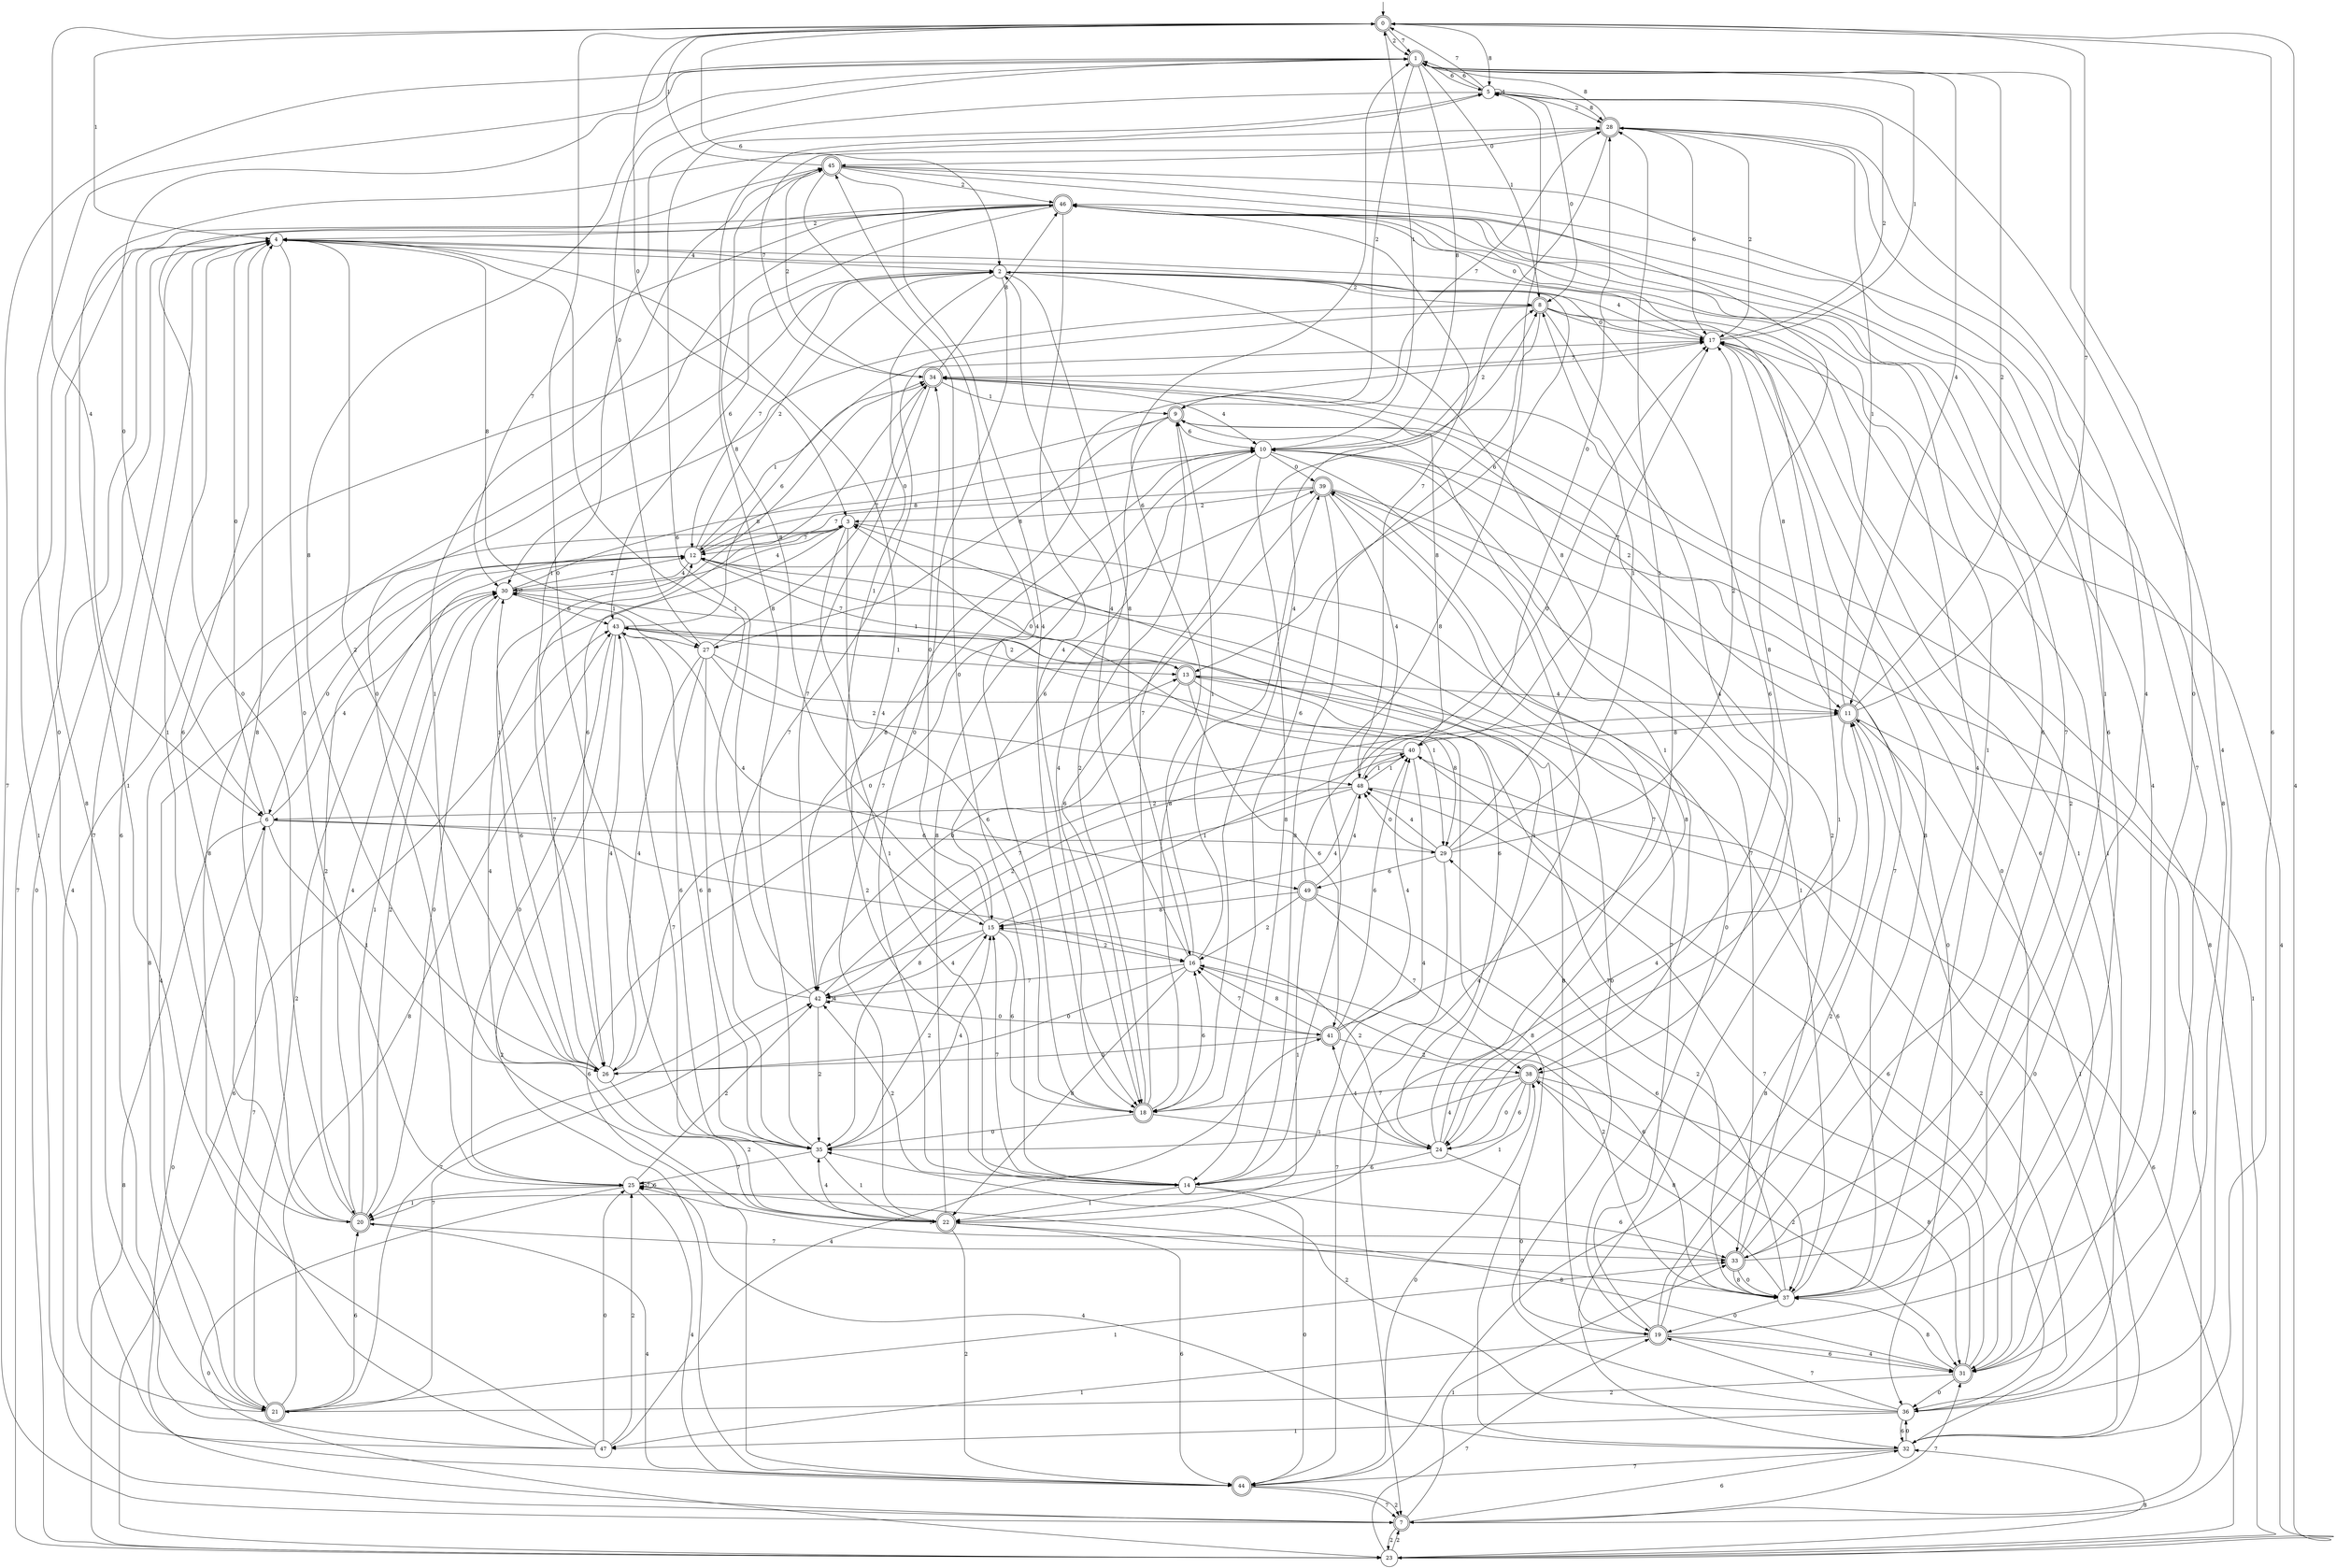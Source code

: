 digraph g {

	s0 [shape="doublecircle" label="0"];
	s1 [shape="doublecircle" label="1"];
	s2 [shape="circle" label="2"];
	s3 [shape="circle" label="3"];
	s4 [shape="circle" label="4"];
	s5 [shape="circle" label="5"];
	s6 [shape="circle" label="6"];
	s7 [shape="doublecircle" label="7"];
	s8 [shape="doublecircle" label="8"];
	s9 [shape="doublecircle" label="9"];
	s10 [shape="circle" label="10"];
	s11 [shape="doublecircle" label="11"];
	s12 [shape="circle" label="12"];
	s13 [shape="doublecircle" label="13"];
	s14 [shape="circle" label="14"];
	s15 [shape="circle" label="15"];
	s16 [shape="circle" label="16"];
	s17 [shape="circle" label="17"];
	s18 [shape="doublecircle" label="18"];
	s19 [shape="doublecircle" label="19"];
	s20 [shape="doublecircle" label="20"];
	s21 [shape="doublecircle" label="21"];
	s22 [shape="doublecircle" label="22"];
	s23 [shape="circle" label="23"];
	s24 [shape="circle" label="24"];
	s25 [shape="circle" label="25"];
	s26 [shape="circle" label="26"];
	s27 [shape="circle" label="27"];
	s28 [shape="doublecircle" label="28"];
	s29 [shape="circle" label="29"];
	s30 [shape="circle" label="30"];
	s31 [shape="doublecircle" label="31"];
	s32 [shape="circle" label="32"];
	s33 [shape="doublecircle" label="33"];
	s34 [shape="doublecircle" label="34"];
	s35 [shape="circle" label="35"];
	s36 [shape="circle" label="36"];
	s37 [shape="circle" label="37"];
	s38 [shape="doublecircle" label="38"];
	s39 [shape="doublecircle" label="39"];
	s40 [shape="circle" label="40"];
	s41 [shape="doublecircle" label="41"];
	s42 [shape="circle" label="42"];
	s43 [shape="circle" label="43"];
	s44 [shape="doublecircle" label="44"];
	s45 [shape="doublecircle" label="45"];
	s46 [shape="doublecircle" label="46"];
	s47 [shape="circle" label="47"];
	s48 [shape="circle" label="48"];
	s49 [shape="doublecircle" label="49"];
	s0 -> s1 [label="7"];
	s0 -> s2 [label="6"];
	s0 -> s3 [label="0"];
	s0 -> s4 [label="1"];
	s0 -> s1 [label="2"];
	s0 -> s5 [label="8"];
	s0 -> s6 [label="4"];
	s1 -> s7 [label="7"];
	s1 -> s5 [label="6"];
	s1 -> s6 [label="0"];
	s1 -> s8 [label="1"];
	s1 -> s9 [label="2"];
	s1 -> s10 [label="8"];
	s1 -> s11 [label="4"];
	s2 -> s12 [label="7"];
	s2 -> s13 [label="6"];
	s2 -> s14 [label="0"];
	s2 -> s15 [label="1"];
	s2 -> s8 [label="2"];
	s2 -> s16 [label="8"];
	s2 -> s17 [label="4"];
	s3 -> s12 [label="7"];
	s3 -> s18 [label="6"];
	s3 -> s19 [label="0"];
	s3 -> s14 [label="1"];
	s3 -> s20 [label="2"];
	s3 -> s21 [label="8"];
	s3 -> s22 [label="4"];
	s4 -> s23 [label="7"];
	s4 -> s24 [label="6"];
	s4 -> s25 [label="0"];
	s4 -> s20 [label="1"];
	s4 -> s26 [label="2"];
	s4 -> s27 [label="8"];
	s4 -> s2 [label="4"];
	s5 -> s0 [label="7"];
	s5 -> s1 [label="6"];
	s5 -> s8 [label="0"];
	s5 -> s26 [label="1"];
	s5 -> s28 [label="2"];
	s5 -> s28 [label="8"];
	s5 -> s5 [label="4"];
	s6 -> s21 [label="7"];
	s6 -> s29 [label="6"];
	s6 -> s4 [label="0"];
	s6 -> s26 [label="1"];
	s6 -> s16 [label="2"];
	s6 -> s23 [label="8"];
	s6 -> s30 [label="4"];
	s7 -> s31 [label="7"];
	s7 -> s32 [label="6"];
	s7 -> s6 [label="0"];
	s7 -> s33 [label="1"];
	s7 -> s23 [label="2"];
	s7 -> s34 [label="8"];
	s7 -> s2 [label="4"];
	s8 -> s35 [label="7"];
	s8 -> s18 [label="6"];
	s8 -> s17 [label="0"];
	s8 -> s36 [label="1"];
	s8 -> s37 [label="2"];
	s8 -> s30 [label="8"];
	s8 -> s38 [label="4"];
	s9 -> s28 [label="7"];
	s9 -> s10 [label="6"];
	s9 -> s12 [label="0"];
	s9 -> s38 [label="1"];
	s9 -> s11 [label="2"];
	s9 -> s27 [label="8"];
	s9 -> s18 [label="4"];
	s10 -> s33 [label="7"];
	s10 -> s15 [label="6"];
	s10 -> s39 [label="0"];
	s10 -> s0 [label="1"];
	s10 -> s8 [label="2"];
	s10 -> s14 [label="8"];
	s10 -> s7 [label="4"];
	s11 -> s0 [label="7"];
	s11 -> s7 [label="6"];
	s11 -> s32 [label="0"];
	s11 -> s28 [label="1"];
	s11 -> s1 [label="2"];
	s11 -> s40 [label="8"];
	s11 -> s22 [label="4"];
	s12 -> s13 [label="7"];
	s12 -> s24 [label="6"];
	s12 -> s6 [label="0"];
	s12 -> s34 [label="1"];
	s12 -> s2 [label="2"];
	s12 -> s10 [label="8"];
	s12 -> s30 [label="4"];
	s13 -> s37 [label="7"];
	s13 -> s41 [label="6"];
	s13 -> s42 [label="0"];
	s13 -> s30 [label="1"];
	s13 -> s43 [label="2"];
	s13 -> s29 [label="8"];
	s13 -> s11 [label="4"];
	s14 -> s15 [label="7"];
	s14 -> s33 [label="6"];
	s14 -> s44 [label="0"];
	s14 -> s22 [label="1"];
	s14 -> s42 [label="2"];
	s14 -> s5 [label="8"];
	s14 -> s4 [label="4"];
	s15 -> s21 [label="7"];
	s15 -> s18 [label="6"];
	s15 -> s34 [label="0"];
	s15 -> s40 [label="1"];
	s15 -> s16 [label="2"];
	s15 -> s45 [label="8"];
	s15 -> s42 [label="4"];
	s16 -> s42 [label="7"];
	s16 -> s1 [label="6"];
	s16 -> s26 [label="0"];
	s16 -> s9 [label="1"];
	s16 -> s37 [label="2"];
	s16 -> s22 [label="8"];
	s16 -> s2 [label="4"];
	s17 -> s34 [label="7"];
	s17 -> s31 [label="6"];
	s17 -> s46 [label="0"];
	s17 -> s1 [label="1"];
	s17 -> s5 [label="2"];
	s17 -> s11 [label="8"];
	s17 -> s23 [label="4"];
	s18 -> s8 [label="7"];
	s18 -> s16 [label="6"];
	s18 -> s35 [label="0"];
	s18 -> s24 [label="1"];
	s18 -> s9 [label="2"];
	s18 -> s39 [label="8"];
	s18 -> s45 [label="4"];
	s19 -> s12 [label="7"];
	s19 -> s31 [label="6"];
	s19 -> s1 [label="0"];
	s19 -> s47 [label="1"];
	s19 -> s11 [label="2"];
	s19 -> s17 [label="8"];
	s19 -> s31 [label="4"];
	s20 -> s33 [label="7"];
	s20 -> s4 [label="6"];
	s20 -> s45 [label="0"];
	s20 -> s30 [label="1"];
	s20 -> s30 [label="2"];
	s20 -> s4 [label="8"];
	s20 -> s12 [label="4"];
	s21 -> s42 [label="7"];
	s21 -> s20 [label="6"];
	s21 -> s1 [label="0"];
	s21 -> s33 [label="1"];
	s21 -> s30 [label="2"];
	s21 -> s43 [label="8"];
	s21 -> s12 [label="4"];
	s22 -> s17 [label="7"];
	s22 -> s44 [label="6"];
	s22 -> s37 [label="0"];
	s22 -> s45 [label="1"];
	s22 -> s44 [label="2"];
	s22 -> s10 [label="8"];
	s22 -> s35 [label="4"];
	s23 -> s19 [label="7"];
	s23 -> s43 [label="6"];
	s23 -> s4 [label="0"];
	s23 -> s10 [label="1"];
	s23 -> s7 [label="2"];
	s23 -> s32 [label="8"];
	s23 -> s0 [label="4"];
	s24 -> s39 [label="7"];
	s24 -> s14 [label="6"];
	s24 -> s19 [label="0"];
	s24 -> s3 [label="1"];
	s24 -> s15 [label="2"];
	s24 -> s39 [label="8"];
	s24 -> s41 [label="4"];
	s25 -> s25 [label="7"];
	s25 -> s25 [label="6"];
	s25 -> s23 [label="0"];
	s25 -> s20 [label="1"];
	s25 -> s42 [label="2"];
	s25 -> s31 [label="8"];
	s25 -> s44 [label="4"];
	s26 -> s12 [label="7"];
	s26 -> s30 [label="6"];
	s26 -> s39 [label="0"];
	s26 -> s34 [label="1"];
	s26 -> s22 [label="2"];
	s26 -> s1 [label="8"];
	s26 -> s43 [label="4"];
	s27 -> s34 [label="7"];
	s27 -> s35 [label="6"];
	s27 -> s1 [label="0"];
	s27 -> s29 [label="1"];
	s27 -> s48 [label="2"];
	s27 -> s35 [label="8"];
	s27 -> s26 [label="4"];
	s28 -> s34 [label="7"];
	s28 -> s17 [label="6"];
	s28 -> s45 [label="0"];
	s28 -> s33 [label="1"];
	s28 -> s17 [label="2"];
	s28 -> s1 [label="8"];
	s28 -> s18 [label="4"];
	s29 -> s44 [label="7"];
	s29 -> s49 [label="6"];
	s29 -> s48 [label="0"];
	s29 -> s8 [label="1"];
	s29 -> s17 [label="2"];
	s29 -> s2 [label="8"];
	s29 -> s48 [label="4"];
	s30 -> s30 [label="7"];
	s30 -> s43 [label="6"];
	s30 -> s20 [label="0"];
	s30 -> s27 [label="1"];
	s30 -> s12 [label="2"];
	s30 -> s10 [label="8"];
	s30 -> s3 [label="4"];
	s31 -> s48 [label="7"];
	s31 -> s13 [label="6"];
	s31 -> s36 [label="0"];
	s31 -> s17 [label="1"];
	s31 -> s21 [label="2"];
	s31 -> s37 [label="8"];
	s31 -> s46 [label="4"];
	s32 -> s44 [label="7"];
	s32 -> s0 [label="6"];
	s32 -> s36 [label="0"];
	s32 -> s11 [label="1"];
	s32 -> s40 [label="2"];
	s32 -> s43 [label="8"];
	s32 -> s25 [label="4"];
	s33 -> s46 [label="7"];
	s33 -> s46 [label="6"];
	s33 -> s37 [label="0"];
	s33 -> s25 [label="1"];
	s33 -> s9 [label="2"];
	s33 -> s37 [label="8"];
	s33 -> s28 [label="4"];
	s34 -> s42 [label="7"];
	s34 -> s26 [label="6"];
	s34 -> s31 [label="0"];
	s34 -> s9 [label="1"];
	s34 -> s45 [label="2"];
	s34 -> s46 [label="8"];
	s34 -> s10 [label="4"];
	s35 -> s25 [label="7"];
	s35 -> s43 [label="6"];
	s35 -> s0 [label="0"];
	s35 -> s22 [label="1"];
	s35 -> s15 [label="2"];
	s35 -> s5 [label="8"];
	s35 -> s15 [label="4"];
	s36 -> s19 [label="7"];
	s36 -> s32 [label="6"];
	s36 -> s12 [label="0"];
	s36 -> s47 [label="1"];
	s36 -> s35 [label="2"];
	s36 -> s46 [label="8"];
	s36 -> s5 [label="4"];
	s37 -> s10 [label="7"];
	s37 -> s16 [label="6"];
	s37 -> s19 [label="0"];
	s37 -> s46 [label="1"];
	s37 -> s29 [label="2"];
	s37 -> s38 [label="8"];
	s37 -> s4 [label="4"];
	s38 -> s18 [label="7"];
	s38 -> s24 [label="6"];
	s38 -> s24 [label="0"];
	s38 -> s20 [label="1"];
	s38 -> s31 [label="2"];
	s38 -> s31 [label="8"];
	s38 -> s35 [label="4"];
	s39 -> s12 [label="7"];
	s39 -> s18 [label="6"];
	s39 -> s36 [label="0"];
	s39 -> s37 [label="1"];
	s39 -> s3 [label="2"];
	s39 -> s14 [label="8"];
	s39 -> s48 [label="4"];
	s40 -> s17 [label="7"];
	s40 -> s36 [label="6"];
	s40 -> s3 [label="0"];
	s40 -> s48 [label="1"];
	s40 -> s42 [label="2"];
	s40 -> s34 [label="8"];
	s40 -> s14 [label="4"];
	s41 -> s16 [label="7"];
	s41 -> s40 [label="6"];
	s41 -> s26 [label="0"];
	s41 -> s28 [label="1"];
	s41 -> s38 [label="2"];
	s41 -> s16 [label="8"];
	s41 -> s40 [label="4"];
	s42 -> s11 [label="7"];
	s42 -> s5 [label="6"];
	s42 -> s41 [label="0"];
	s42 -> s4 [label="1"];
	s42 -> s35 [label="2"];
	s42 -> s10 [label="8"];
	s42 -> s42 [label="4"];
	s43 -> s22 [label="7"];
	s43 -> s17 [label="6"];
	s43 -> s25 [label="0"];
	s43 -> s13 [label="1"];
	s43 -> s44 [label="2"];
	s43 -> s19 [label="8"];
	s43 -> s49 [label="4"];
	s44 -> s7 [label="7"];
	s44 -> s13 [label="6"];
	s44 -> s38 [label="0"];
	s44 -> s46 [label="1"];
	s44 -> s7 [label="2"];
	s44 -> s11 [label="8"];
	s44 -> s20 [label="4"];
	s45 -> s31 [label="7"];
	s45 -> s37 [label="6"];
	s45 -> s14 [label="0"];
	s45 -> s0 [label="1"];
	s45 -> s46 [label="2"];
	s45 -> s24 [label="8"];
	s45 -> s18 [label="4"];
	s46 -> s30 [label="7"];
	s46 -> s43 [label="6"];
	s46 -> s25 [label="0"];
	s46 -> s32 [label="1"];
	s46 -> s4 [label="2"];
	s46 -> s21 [label="8"];
	s46 -> s18 [label="4"];
	s47 -> s4 [label="7"];
	s47 -> s4 [label="6"];
	s47 -> s25 [label="0"];
	s47 -> s28 [label="1"];
	s47 -> s25 [label="2"];
	s47 -> s2 [label="8"];
	s47 -> s41 [label="4"];
	s48 -> s46 [label="7"];
	s48 -> s23 [label="6"];
	s48 -> s28 [label="0"];
	s48 -> s40 [label="1"];
	s48 -> s6 [label="2"];
	s48 -> s35 [label="8"];
	s48 -> s15 [label="4"];
	s49 -> s38 [label="7"];
	s49 -> s37 [label="6"];
	s49 -> s17 [label="0"];
	s49 -> s22 [label="1"];
	s49 -> s16 [label="2"];
	s49 -> s15 [label="8"];
	s49 -> s48 [label="4"];

__start0 [label="" shape="none" width="0" height="0"];
__start0 -> s0;

}
